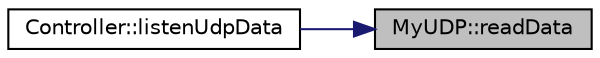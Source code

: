 digraph "MyUDP::readData"
{
 // LATEX_PDF_SIZE
  edge [fontname="Helvetica",fontsize="10",labelfontname="Helvetica",labelfontsize="10"];
  node [fontname="Helvetica",fontsize="10",shape=record];
  rankdir="RL";
  Node1 [label="MyUDP::readData",height=0.2,width=0.4,color="black", fillcolor="grey75", style="filled", fontcolor="black",tooltip=" "];
  Node1 -> Node2 [dir="back",color="midnightblue",fontsize="10",style="solid"];
  Node2 [label="Controller::listenUdpData",height=0.2,width=0.4,color="black", fillcolor="white", style="filled",URL="$classController.html#a7a52c74e7c006335b8e52304c148e7d9",tooltip=" "];
}
